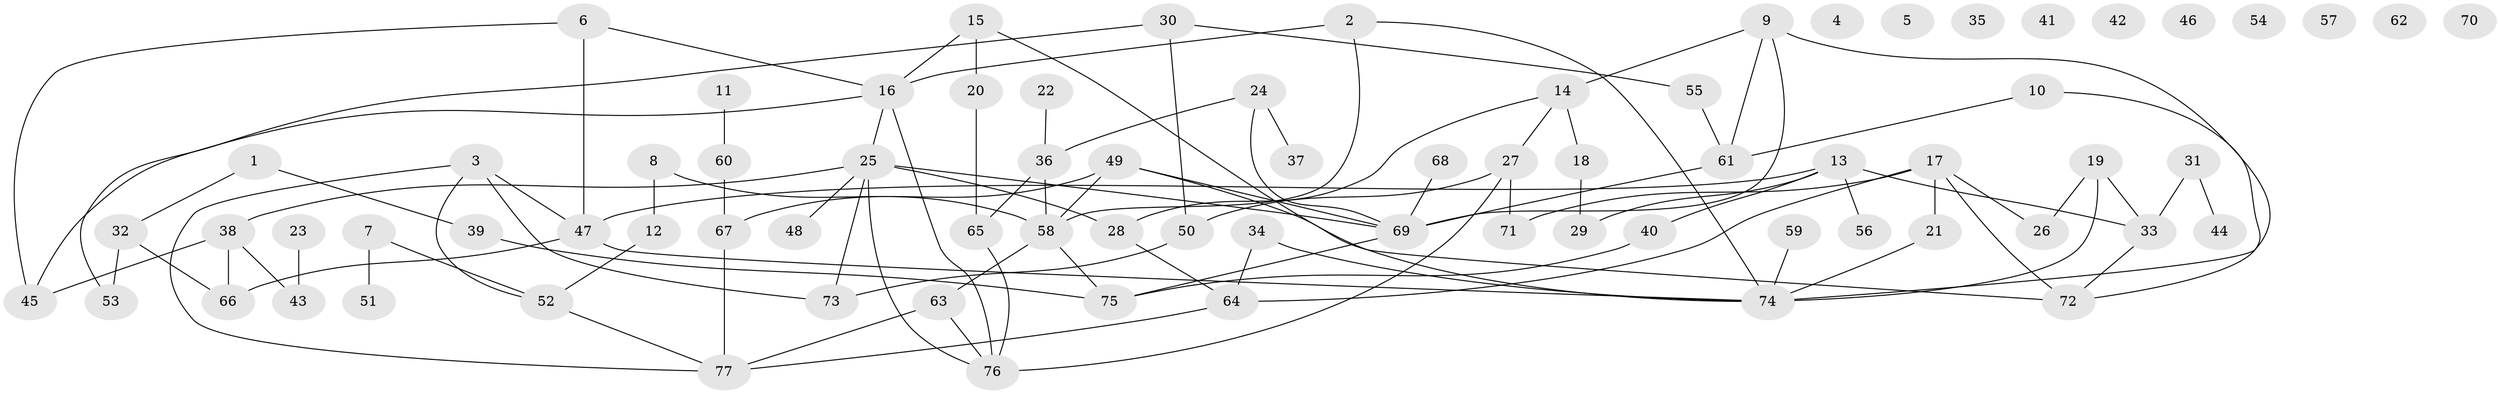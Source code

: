 // Generated by graph-tools (version 1.1) at 2025/33/03/09/25 02:33:58]
// undirected, 77 vertices, 102 edges
graph export_dot {
graph [start="1"]
  node [color=gray90,style=filled];
  1;
  2;
  3;
  4;
  5;
  6;
  7;
  8;
  9;
  10;
  11;
  12;
  13;
  14;
  15;
  16;
  17;
  18;
  19;
  20;
  21;
  22;
  23;
  24;
  25;
  26;
  27;
  28;
  29;
  30;
  31;
  32;
  33;
  34;
  35;
  36;
  37;
  38;
  39;
  40;
  41;
  42;
  43;
  44;
  45;
  46;
  47;
  48;
  49;
  50;
  51;
  52;
  53;
  54;
  55;
  56;
  57;
  58;
  59;
  60;
  61;
  62;
  63;
  64;
  65;
  66;
  67;
  68;
  69;
  70;
  71;
  72;
  73;
  74;
  75;
  76;
  77;
  1 -- 32;
  1 -- 39;
  2 -- 16;
  2 -- 58;
  2 -- 74;
  3 -- 47;
  3 -- 52;
  3 -- 73;
  3 -- 77;
  6 -- 16;
  6 -- 45;
  6 -- 47;
  7 -- 51;
  7 -- 52;
  8 -- 12;
  8 -- 58;
  9 -- 14;
  9 -- 61;
  9 -- 69;
  9 -- 74;
  10 -- 61;
  10 -- 72;
  11 -- 60;
  12 -- 52;
  13 -- 29;
  13 -- 33;
  13 -- 40;
  13 -- 47;
  13 -- 56;
  14 -- 18;
  14 -- 27;
  14 -- 28;
  15 -- 16;
  15 -- 20;
  15 -- 74;
  16 -- 25;
  16 -- 45;
  16 -- 76;
  17 -- 21;
  17 -- 26;
  17 -- 64;
  17 -- 71;
  17 -- 72;
  18 -- 29;
  19 -- 26;
  19 -- 33;
  19 -- 74;
  20 -- 65;
  21 -- 74;
  22 -- 36;
  23 -- 43;
  24 -- 36;
  24 -- 37;
  24 -- 69;
  25 -- 28;
  25 -- 38;
  25 -- 48;
  25 -- 69;
  25 -- 73;
  25 -- 76;
  27 -- 50;
  27 -- 71;
  27 -- 76;
  28 -- 64;
  30 -- 50;
  30 -- 53;
  30 -- 55;
  31 -- 33;
  31 -- 44;
  32 -- 53;
  32 -- 66;
  33 -- 72;
  34 -- 64;
  34 -- 74;
  36 -- 58;
  36 -- 65;
  38 -- 43;
  38 -- 45;
  38 -- 66;
  39 -- 75;
  40 -- 75;
  47 -- 66;
  47 -- 74;
  49 -- 58;
  49 -- 67;
  49 -- 69;
  49 -- 72;
  50 -- 73;
  52 -- 77;
  55 -- 61;
  58 -- 63;
  58 -- 75;
  59 -- 74;
  60 -- 67;
  61 -- 69;
  63 -- 76;
  63 -- 77;
  64 -- 77;
  65 -- 76;
  67 -- 77;
  68 -- 69;
  69 -- 75;
}
